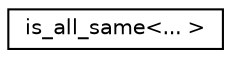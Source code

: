 digraph "Graphical Class Hierarchy"
{
 // INTERACTIVE_SVG=YES
 // LATEX_PDF_SIZE
  edge [fontname="Helvetica",fontsize="10",labelfontname="Helvetica",labelfontsize="10"];
  node [fontname="Helvetica",fontsize="10",shape=record];
  rankdir="LR";
  Node0 [label="is_all_same\<... \>",height=0.2,width=0.4,color="black", fillcolor="white", style="filled",URL="$d2/dd8/structis__all__same.html",tooltip="helper structure for checking the same type in template input (partial specialization)"];
}
